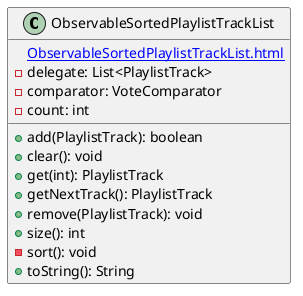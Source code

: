 @startuml

    class ObservableSortedPlaylistTrackList {
        [[ObservableSortedPlaylistTrackList.html]]
        -delegate: List<PlaylistTrack>
        -comparator: VoteComparator
        -count: int
        +add(PlaylistTrack): boolean
        +clear(): void
        +get(int): PlaylistTrack
        +getNextTrack(): PlaylistTrack
        +remove(PlaylistTrack): void
        +size(): int
        -sort(): void
        +toString(): String
    }

@enduml
